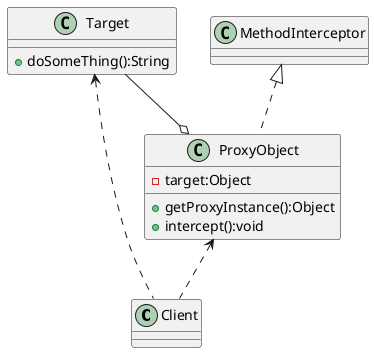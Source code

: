 @startuml
class Client
class Target {
    + doSomeThing():String
}
class ProxyObject {
    - target:Object
    + getProxyInstance():Object
    + intercept():void
}
MethodInterceptor <|.. ProxyObject
Target --o ProxyObject
Target <.. Client
ProxyObject <.. Client
@enduml